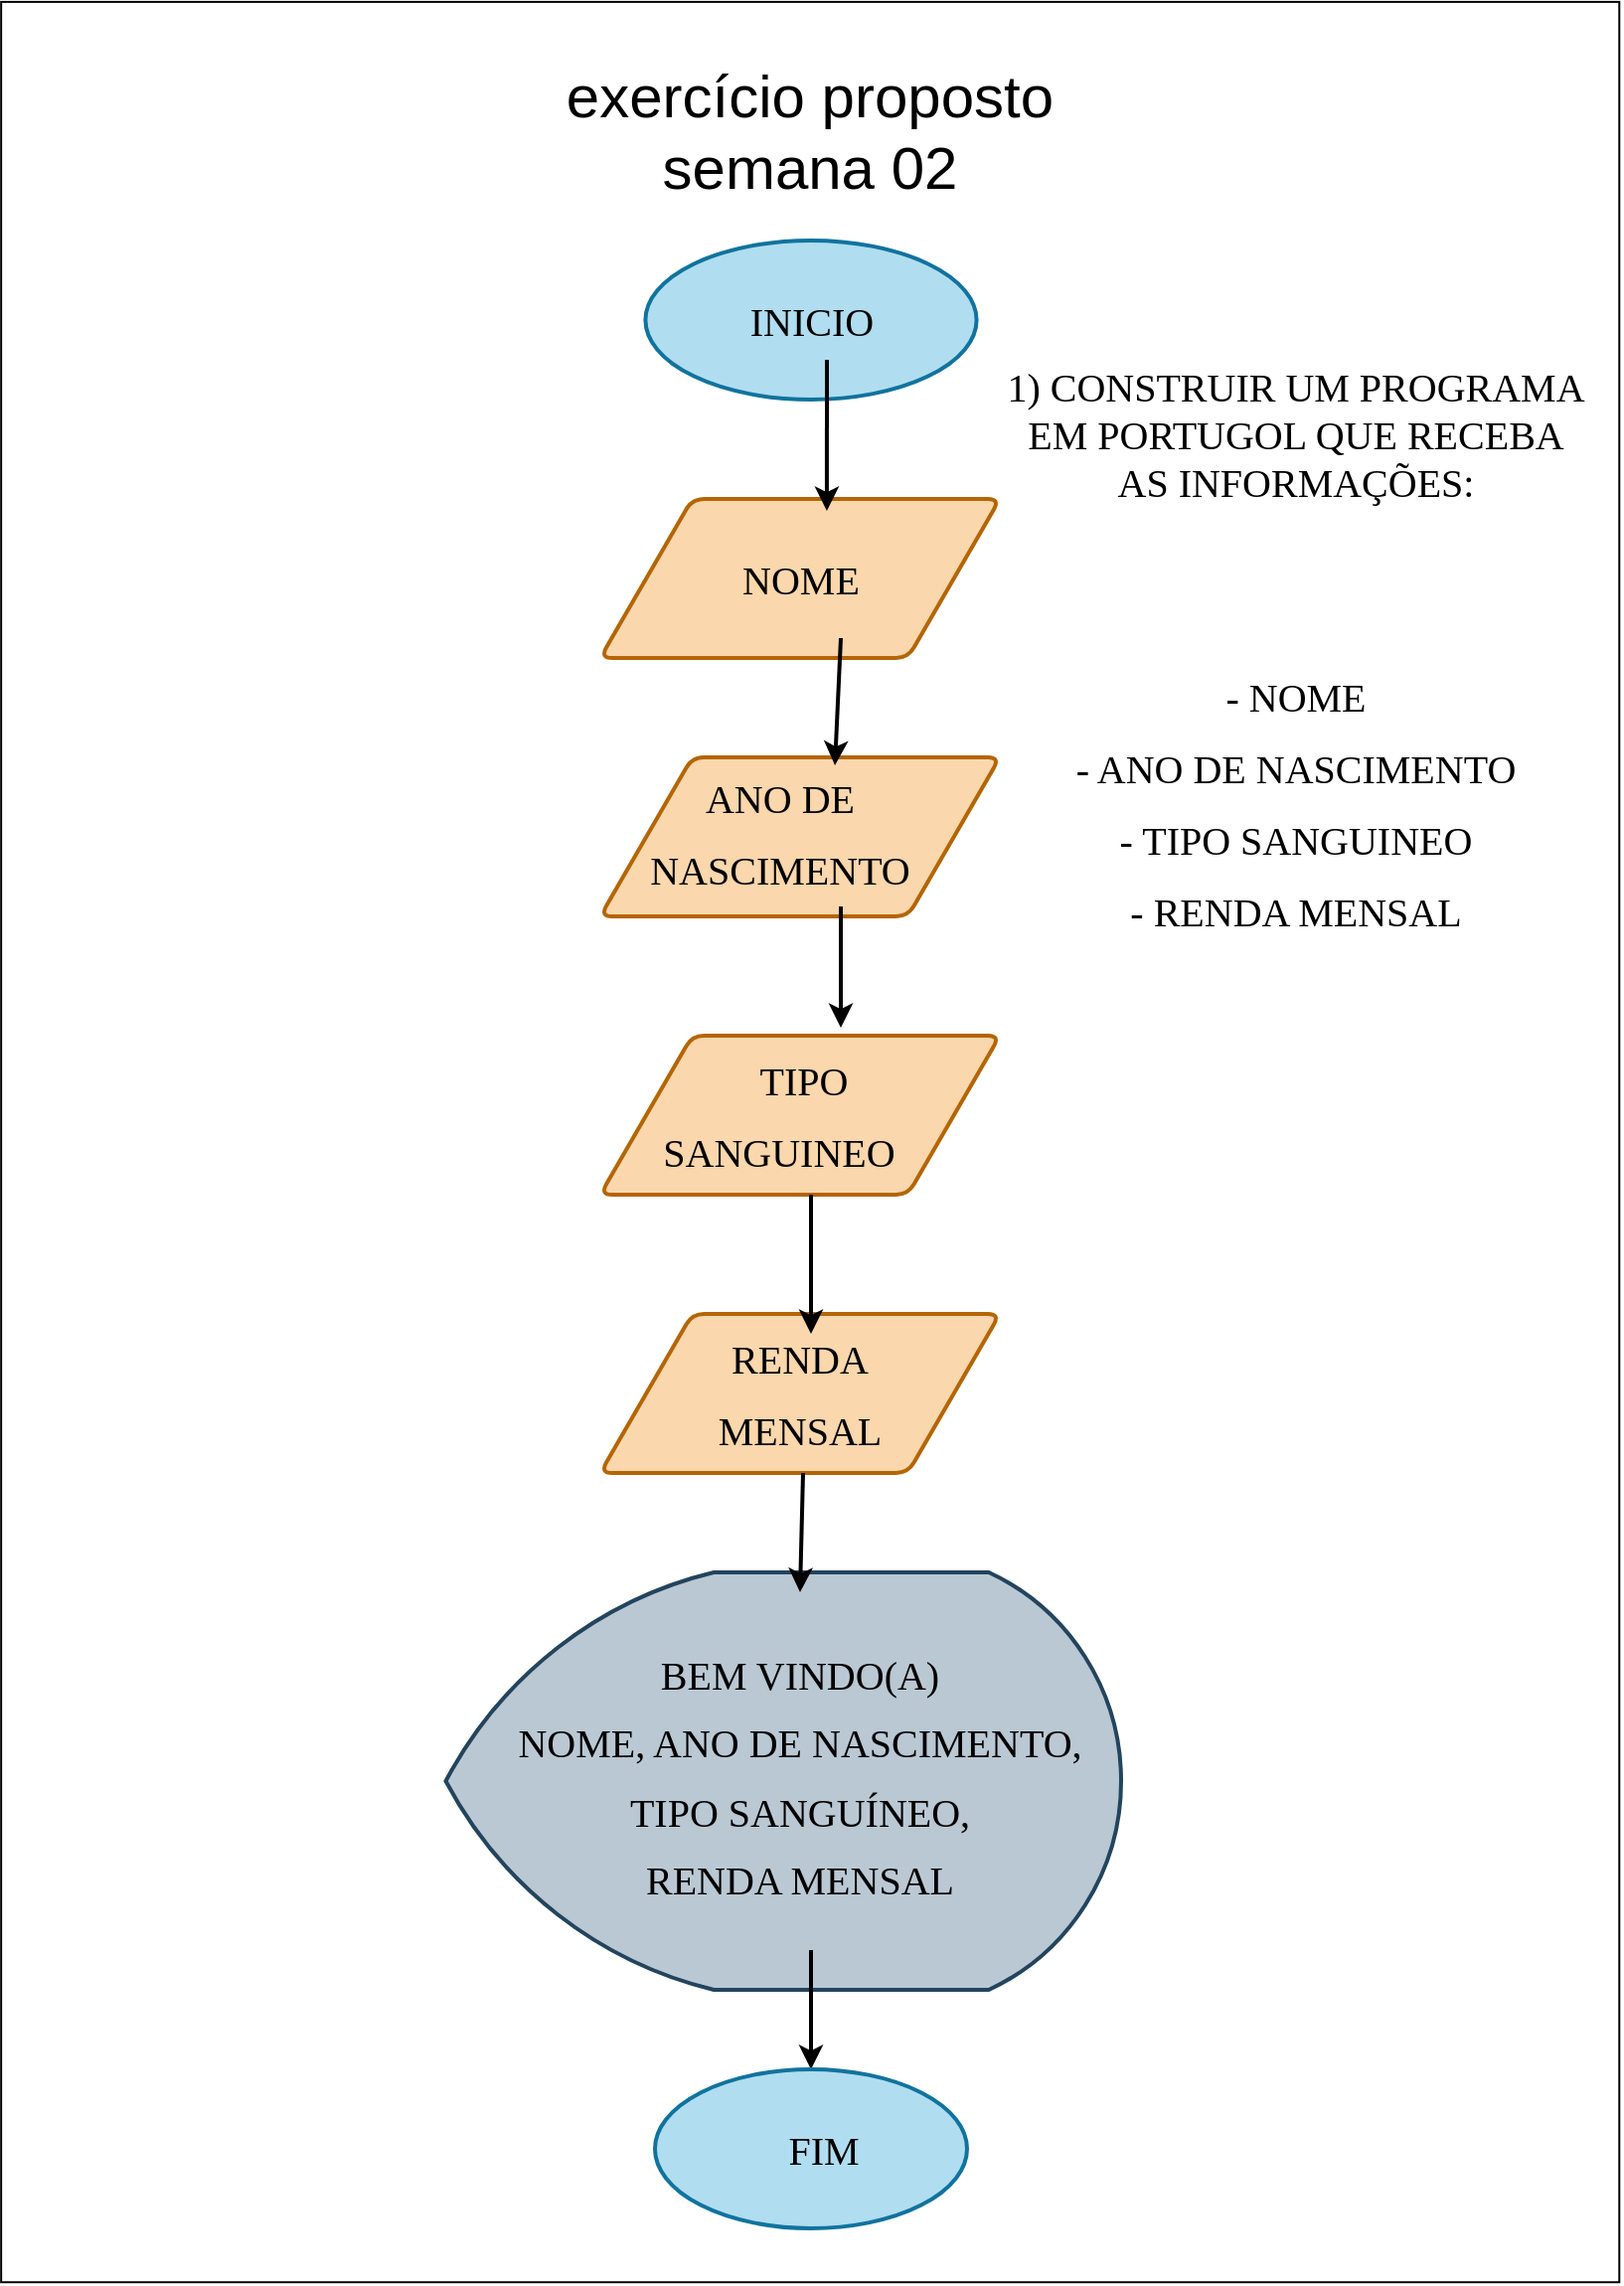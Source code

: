 <mxfile version="25.0.3">
  <diagram name="Página-1" id="P5ZmOvm6qGKokg71aS8p">
    <mxGraphModel dx="1880" dy="1314" grid="1" gridSize="10" guides="1" tooltips="1" connect="1" arrows="1" fold="1" page="1" pageScale="1" pageWidth="827" pageHeight="1169" math="0" shadow="0">
      <root>
        <mxCell id="0" />
        <mxCell id="1" parent="0" />
        <mxCell id="F_5CZEHVWxJ2lF3WmD1E-5" value="" style="rounded=0;whiteSpace=wrap;html=1;rotation=90;movable=0;resizable=0;rotatable=0;deletable=0;editable=0;locked=1;connectable=0;" vertex="1" parent="1">
          <mxGeometry x="-159.97" y="176.5" width="1147.15" height="814.06" as="geometry" />
        </mxCell>
        <mxCell id="F_5CZEHVWxJ2lF3WmD1E-2" value="&lt;font style=&quot;font-size: 30px;&quot;&gt;exercício proposto&lt;/font&gt;&lt;div&gt;&lt;font style=&quot;font-size: 30px;&quot;&gt;semana 02&lt;/font&gt;&lt;/div&gt;" style="text;html=1;align=center;verticalAlign=middle;whiteSpace=wrap;rounded=0;" vertex="1" parent="1">
          <mxGeometry x="198" y="30" width="431" height="90" as="geometry" />
        </mxCell>
        <mxCell id="F_5CZEHVWxJ2lF3WmD1E-26" value="" style="group" vertex="1" connectable="0" parent="1">
          <mxGeometry x="230.25" y="800" width="356.5" height="210" as="geometry" />
        </mxCell>
        <mxCell id="F_5CZEHVWxJ2lF3WmD1E-11" value="" style="strokeWidth=2;html=1;shape=mxgraph.flowchart.display;whiteSpace=wrap;fillColor=#bac8d3;strokeColor=#23445d;" vertex="1" parent="F_5CZEHVWxJ2lF3WmD1E-26">
          <mxGeometry width="339.75" height="210" as="geometry" />
        </mxCell>
        <mxCell id="F_5CZEHVWxJ2lF3WmD1E-24" value="&lt;p style=&quot;line-height: 160%;&quot;&gt;&lt;font face=&quot;Verdana&quot;&gt;&lt;span style=&quot;font-size: 20px;&quot;&gt;BEM VINDO(A)&lt;/span&gt;&lt;/font&gt;&lt;/p&gt;&lt;p style=&quot;line-height: 160%;&quot;&gt;&lt;font face=&quot;Verdana&quot;&gt;&lt;span style=&quot;font-size: 20px;&quot;&gt;NOME, ANO DE NASCIMENTO,&lt;/span&gt;&lt;/font&gt;&lt;/p&gt;&lt;p style=&quot;line-height: 160%;&quot;&gt;&lt;font face=&quot;Verdana&quot;&gt;&lt;span style=&quot;font-size: 20px;&quot;&gt;TIPO SANGUÍNEO,&lt;/span&gt;&lt;/font&gt;&lt;/p&gt;&lt;p style=&quot;line-height: 160%;&quot;&gt;&lt;font face=&quot;Verdana&quot;&gt;&lt;span style=&quot;font-size: 20px;&quot;&gt;RENDA MENSAL&lt;/span&gt;&lt;/font&gt;&lt;/p&gt;" style="text;html=1;align=center;verticalAlign=middle;whiteSpace=wrap;rounded=0;" vertex="1" parent="F_5CZEHVWxJ2lF3WmD1E-26">
          <mxGeometry y="10" width="356.5" height="190" as="geometry" />
        </mxCell>
        <mxCell id="F_5CZEHVWxJ2lF3WmD1E-35" value="" style="endArrow=classic;html=1;rounded=0;strokeWidth=2;entryX=0.5;entryY=0;entryDx=0;entryDy=0;" edge="1" parent="F_5CZEHVWxJ2lF3WmD1E-26" target="F_5CZEHVWxJ2lF3WmD1E-6">
          <mxGeometry width="50" height="50" relative="1" as="geometry">
            <mxPoint x="183.75" y="190" as="sourcePoint" />
            <mxPoint x="263.75" y="130" as="targetPoint" />
          </mxGeometry>
        </mxCell>
        <mxCell id="F_5CZEHVWxJ2lF3WmD1E-27" value="" style="group" vertex="1" connectable="0" parent="1">
          <mxGeometry x="308" y="670" width="201" height="80" as="geometry" />
        </mxCell>
        <mxCell id="F_5CZEHVWxJ2lF3WmD1E-9" value="" style="shape=parallelogram;html=1;strokeWidth=2;perimeter=parallelogramPerimeter;whiteSpace=wrap;rounded=1;arcSize=12;size=0.23;fillColor=#fad7ac;strokeColor=#b46504;" vertex="1" parent="F_5CZEHVWxJ2lF3WmD1E-27">
          <mxGeometry width="201" height="80" as="geometry" />
        </mxCell>
        <mxCell id="F_5CZEHVWxJ2lF3WmD1E-12" value="&lt;p&gt;&lt;font face=&quot;Verdana&quot; style=&quot;font-size: 20px;&quot;&gt;RENDA&lt;/font&gt;&lt;/p&gt;&lt;p&gt;&lt;font face=&quot;Verdana&quot; style=&quot;font-size: 20px;&quot;&gt;MENSAL&lt;/font&gt;&lt;/p&gt;" style="text;html=1;align=center;verticalAlign=middle;whiteSpace=wrap;rounded=0;" vertex="1" parent="F_5CZEHVWxJ2lF3WmD1E-27">
          <mxGeometry x="36" width="129" height="80" as="geometry" />
        </mxCell>
        <mxCell id="F_5CZEHVWxJ2lF3WmD1E-36" value="" style="endArrow=classic;html=1;rounded=0;strokeWidth=2;entryX=0.5;entryY=0;entryDx=0;entryDy=0;" edge="1" parent="F_5CZEHVWxJ2lF3WmD1E-27" target="F_5CZEHVWxJ2lF3WmD1E-24">
          <mxGeometry width="50" height="50" relative="1" as="geometry">
            <mxPoint x="102" y="80" as="sourcePoint" />
            <mxPoint x="182" y="20" as="targetPoint" />
          </mxGeometry>
        </mxCell>
        <mxCell id="F_5CZEHVWxJ2lF3WmD1E-28" value="" style="group" vertex="1" connectable="0" parent="1">
          <mxGeometry x="308" y="390" width="201" height="80" as="geometry" />
        </mxCell>
        <mxCell id="F_5CZEHVWxJ2lF3WmD1E-10" value="" style="shape=parallelogram;html=1;strokeWidth=2;perimeter=parallelogramPerimeter;whiteSpace=wrap;rounded=1;arcSize=12;size=0.23;fillColor=#fad7ac;strokeColor=#b46504;" vertex="1" parent="F_5CZEHVWxJ2lF3WmD1E-28">
          <mxGeometry width="201" height="80" as="geometry" />
        </mxCell>
        <mxCell id="F_5CZEHVWxJ2lF3WmD1E-13" value="&lt;p&gt;&lt;font face=&quot;Verdana&quot; style=&quot;font-size: 20px;&quot;&gt;ANO DE&lt;/font&gt;&lt;/p&gt;&lt;p&gt;&lt;font face=&quot;Verdana&quot; style=&quot;font-size: 20px;&quot;&gt;NASCIMENTO&lt;/font&gt;&lt;/p&gt;" style="text;html=1;align=center;verticalAlign=middle;whiteSpace=wrap;rounded=0;" vertex="1" parent="F_5CZEHVWxJ2lF3WmD1E-28">
          <mxGeometry x="10" width="161" height="75" as="geometry" />
        </mxCell>
        <mxCell id="F_5CZEHVWxJ2lF3WmD1E-38" value="" style="endArrow=classic;html=1;rounded=0;strokeWidth=2;" edge="1" parent="F_5CZEHVWxJ2lF3WmD1E-28">
          <mxGeometry width="50" height="50" relative="1" as="geometry">
            <mxPoint x="121" y="75" as="sourcePoint" />
            <mxPoint x="121" y="136" as="targetPoint" />
          </mxGeometry>
        </mxCell>
        <mxCell id="F_5CZEHVWxJ2lF3WmD1E-29" value="" style="group" vertex="1" connectable="0" parent="1">
          <mxGeometry x="308" y="260" width="201" height="80" as="geometry" />
        </mxCell>
        <mxCell id="F_5CZEHVWxJ2lF3WmD1E-8" value="" style="shape=parallelogram;html=1;strokeWidth=2;perimeter=parallelogramPerimeter;whiteSpace=wrap;rounded=1;arcSize=12;size=0.23;fillColor=#fad7ac;strokeColor=#b46504;" vertex="1" parent="F_5CZEHVWxJ2lF3WmD1E-29">
          <mxGeometry width="201" height="80" as="geometry" />
        </mxCell>
        <mxCell id="F_5CZEHVWxJ2lF3WmD1E-15" value="&lt;p&gt;&lt;font face=&quot;Verdana&quot; style=&quot;font-size: 20px;&quot;&gt;NOME&lt;/font&gt;&lt;/p&gt;" style="text;html=1;align=center;verticalAlign=middle;whiteSpace=wrap;rounded=0;" vertex="1" parent="F_5CZEHVWxJ2lF3WmD1E-29">
          <mxGeometry x="5.5" y="25" width="190" height="30" as="geometry" />
        </mxCell>
        <mxCell id="F_5CZEHVWxJ2lF3WmD1E-39" value="" style="endArrow=classic;html=1;rounded=0;strokeWidth=2;entryX=0.671;entryY=0.053;entryDx=0;entryDy=0;entryPerimeter=0;" edge="1" parent="F_5CZEHVWxJ2lF3WmD1E-29" target="F_5CZEHVWxJ2lF3WmD1E-13">
          <mxGeometry width="50" height="50" relative="1" as="geometry">
            <mxPoint x="121" y="70" as="sourcePoint" />
            <mxPoint x="201" y="10" as="targetPoint" />
          </mxGeometry>
        </mxCell>
        <mxCell id="F_5CZEHVWxJ2lF3WmD1E-30" value="" style="group" vertex="1" connectable="0" parent="1">
          <mxGeometry x="308" y="530" width="201" height="80" as="geometry" />
        </mxCell>
        <mxCell id="F_5CZEHVWxJ2lF3WmD1E-7" value="" style="shape=parallelogram;html=1;strokeWidth=2;perimeter=parallelogramPerimeter;whiteSpace=wrap;rounded=1;arcSize=12;size=0.23;fillColor=#fad7ac;strokeColor=#b46504;" vertex="1" parent="F_5CZEHVWxJ2lF3WmD1E-30">
          <mxGeometry width="201" height="80" as="geometry" />
        </mxCell>
        <mxCell id="F_5CZEHVWxJ2lF3WmD1E-14" value="&lt;p&gt;&lt;font face=&quot;Verdana&quot; style=&quot;font-size: 20px;&quot;&gt;&amp;nbsp; &amp;nbsp; &amp;nbsp;TIPO&lt;/font&gt;&lt;/p&gt;&lt;p&gt;&lt;font face=&quot;Verdana&quot; style=&quot;font-size: 20px;&quot;&gt;SANGUINEO&lt;/font&gt;&lt;/p&gt;" style="text;html=1;align=center;verticalAlign=middle;whiteSpace=wrap;rounded=0;" vertex="1" parent="F_5CZEHVWxJ2lF3WmD1E-30">
          <mxGeometry x="20" y="5" width="140" height="70" as="geometry" />
        </mxCell>
        <mxCell id="F_5CZEHVWxJ2lF3WmD1E-37" value="" style="endArrow=classic;html=1;rounded=0;strokeWidth=2;" edge="1" parent="F_5CZEHVWxJ2lF3WmD1E-30">
          <mxGeometry width="50" height="50" relative="1" as="geometry">
            <mxPoint x="106" y="80" as="sourcePoint" />
            <mxPoint x="106" y="150" as="targetPoint" />
          </mxGeometry>
        </mxCell>
        <mxCell id="F_5CZEHVWxJ2lF3WmD1E-32" value="" style="group" vertex="1" connectable="0" parent="1">
          <mxGeometry x="335.5" y="1050" width="157" height="80" as="geometry" />
        </mxCell>
        <mxCell id="F_5CZEHVWxJ2lF3WmD1E-6" value="" style="ellipse;whiteSpace=wrap;html=1;fillColor=#b1ddf0;strokeColor=#10739e;strokeWidth=2;" vertex="1" parent="F_5CZEHVWxJ2lF3WmD1E-32">
          <mxGeometry width="157" height="80" as="geometry" />
        </mxCell>
        <mxCell id="F_5CZEHVWxJ2lF3WmD1E-17" value="&lt;p&gt;&lt;font face=&quot;Verdana&quot; style=&quot;font-size: 20px;&quot;&gt;FIM&lt;/font&gt;&lt;/p&gt;" style="text;html=1;align=center;verticalAlign=middle;whiteSpace=wrap;rounded=0;" vertex="1" parent="F_5CZEHVWxJ2lF3WmD1E-32">
          <mxGeometry x="45.228" y="25" width="79.02" height="30" as="geometry" />
        </mxCell>
        <mxCell id="F_5CZEHVWxJ2lF3WmD1E-3" value="" style="ellipse;whiteSpace=wrap;html=1;fillColor=#b1ddf0;strokeColor=#10739e;strokeWidth=2;" vertex="1" parent="1">
          <mxGeometry x="330.711" y="130" width="166.579" height="80" as="geometry" />
        </mxCell>
        <mxCell id="F_5CZEHVWxJ2lF3WmD1E-16" value="&lt;p&gt;&lt;font face=&quot;Verdana&quot; style=&quot;font-size: 20px;&quot;&gt;INICIO&lt;/font&gt;&lt;/p&gt;" style="text;html=1;align=center;verticalAlign=middle;whiteSpace=wrap;rounded=0;" vertex="1" parent="1">
          <mxGeometry x="308.5" y="152.857" width="211" height="34.286" as="geometry" />
        </mxCell>
        <mxCell id="F_5CZEHVWxJ2lF3WmD1E-40" value="" style="endArrow=classic;html=1;rounded=0;strokeWidth=2;entryX=0.567;entryY=0.075;entryDx=0;entryDy=0;entryPerimeter=0;" edge="1" parent="1" target="F_5CZEHVWxJ2lF3WmD1E-8">
          <mxGeometry width="50" height="50" relative="1" as="geometry">
            <mxPoint x="422" y="190" as="sourcePoint" />
            <mxPoint x="428" y="264" as="targetPoint" />
          </mxGeometry>
        </mxCell>
        <mxCell id="F_5CZEHVWxJ2lF3WmD1E-46" value="&lt;p&gt;&lt;font face=&quot;Verdana&quot;&gt;&lt;span style=&quot;font-size: 20px;&quot;&gt;1) CONSTRUIR UM PROGRAMA EM PORTUGOL QUE RECEBA AS INFORMAÇÕES:&lt;/span&gt;&lt;/font&gt;&lt;/p&gt;&lt;p&gt;&lt;font face=&quot;Verdana&quot;&gt;&lt;span style=&quot;font-size: 20px;&quot;&gt;&lt;br&gt;&lt;/span&gt;&lt;/font&gt;&lt;/p&gt;&lt;p&gt;&lt;font face=&quot;Verdana&quot;&gt;&lt;span style=&quot;font-size: 20px;&quot;&gt;&lt;br&gt;&lt;/span&gt;&lt;/font&gt;&lt;/p&gt;&lt;p&gt;&lt;font face=&quot;Verdana&quot;&gt;&lt;span style=&quot;font-size: 20px;&quot;&gt;- NOME&lt;/span&gt;&lt;/font&gt;&lt;/p&gt;&lt;p&gt;&lt;font face=&quot;Verdana&quot;&gt;&lt;span style=&quot;font-size: 20px;&quot;&gt;- ANO DE NASCIMENTO&lt;/span&gt;&lt;/font&gt;&lt;/p&gt;&lt;p&gt;&lt;font face=&quot;Verdana&quot;&gt;&lt;span style=&quot;font-size: 20px;&quot;&gt;- TIPO SANGUINEO&lt;/span&gt;&lt;/font&gt;&lt;/p&gt;&lt;p&gt;&lt;font face=&quot;Verdana&quot;&gt;&lt;span style=&quot;font-size: 20px;&quot;&gt;- RENDA MENSAL&lt;/span&gt;&lt;/font&gt;&lt;/p&gt;" style="text;html=1;align=center;verticalAlign=middle;whiteSpace=wrap;rounded=0;" vertex="1" parent="1">
          <mxGeometry x="509" y="120" width="297.5" height="430" as="geometry" />
        </mxCell>
      </root>
    </mxGraphModel>
  </diagram>
</mxfile>
